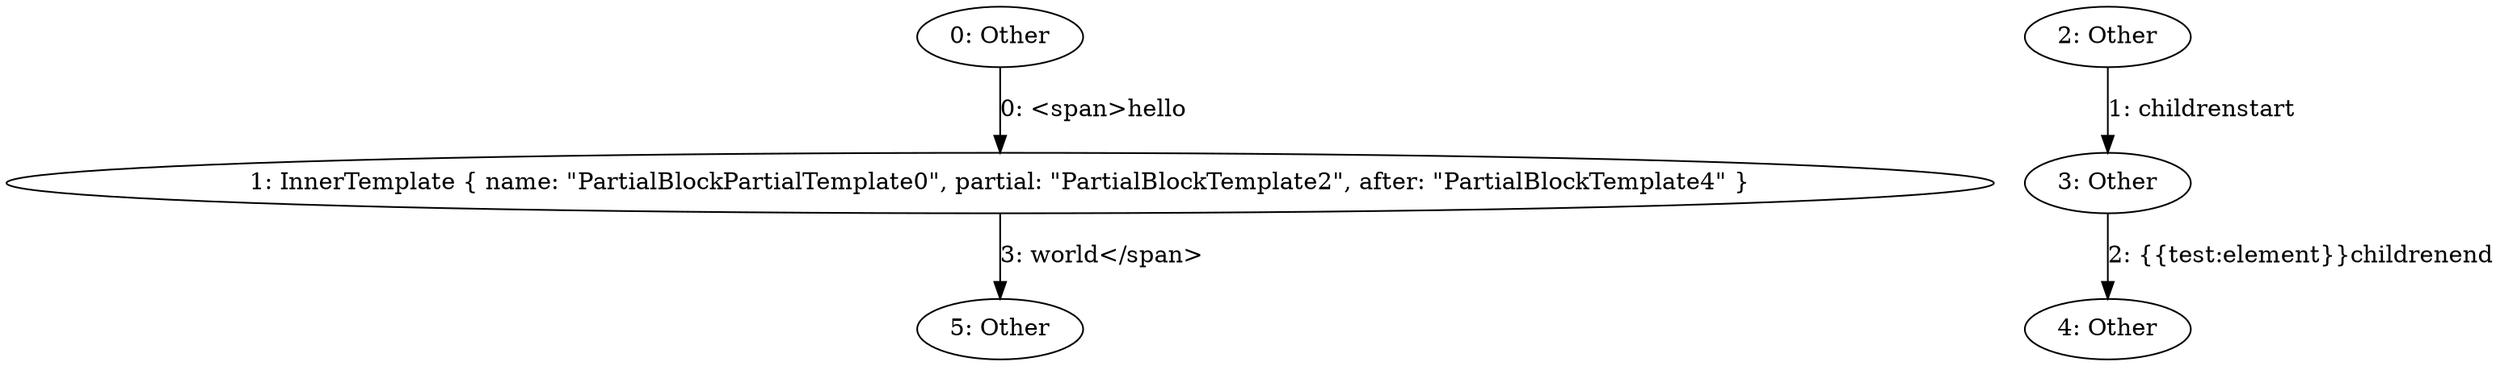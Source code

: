 digraph {
    0 [ label = "0: Other" ]
    1 [ label = "1: InnerTemplate { name: \"PartialBlockPartialTemplate0\", partial: \"PartialBlockTemplate2\", after: \"PartialBlockTemplate4\" }" ]
    2 [ label = "2: Other" ]
    3 [ label = "3: Other" ]
    4 [ label = "4: Other" ]
    5 [ label = "5: Other" ]
    0 -> 1 [ label = "0: <span>hello" ]
    2 -> 3 [ label = "1: childrenstart" ]
    3 -> 4 [ label = "2: {{test:element}}childrenend" ]
    1 -> 5 [ label = "3: world</span>" ]
}
